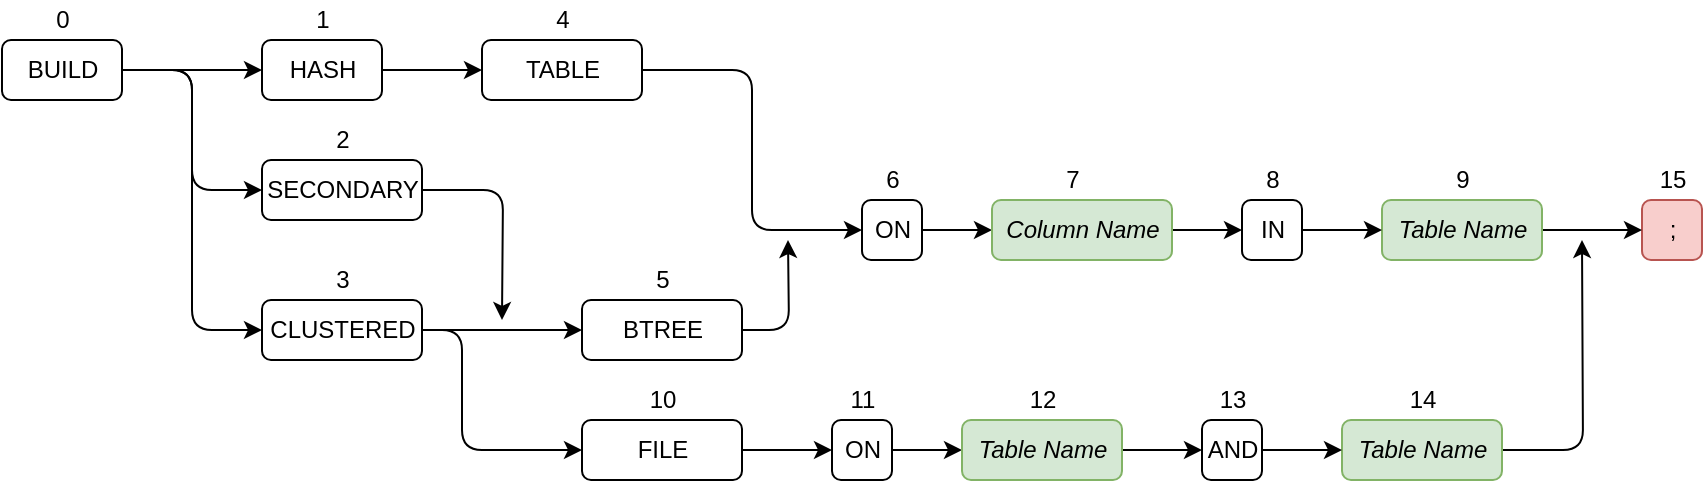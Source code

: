 <mxfile version="13.6.9" type="device"><diagram id="HH97DMklG3GvuwQJtJBX" name="Page-1"><mxGraphModel dx="1422" dy="804" grid="1" gridSize="10" guides="1" tooltips="1" connect="1" arrows="1" fold="1" page="1" pageScale="1" pageWidth="850" pageHeight="1100" math="0" shadow="0"><root><mxCell id="0"/><mxCell id="1" parent="0"/><mxCell id="w54cBLAl5rAkxmdbFsFD-27" style="edgeStyle=orthogonalEdgeStyle;orthogonalLoop=1;jettySize=auto;html=1;exitX=1;exitY=0.5;exitDx=0;exitDy=0;entryX=0;entryY=0.5;entryDx=0;entryDy=0;" parent="1" source="w54cBLAl5rAkxmdbFsFD-1" target="w54cBLAl5rAkxmdbFsFD-110" edge="1"><mxGeometry relative="1" as="geometry"><mxPoint x="190" y="95" as="targetPoint"/></mxGeometry></mxCell><mxCell id="w54cBLAl5rAkxmdbFsFD-126" style="edgeStyle=orthogonalEdgeStyle;orthogonalLoop=1;jettySize=auto;html=1;exitX=1;exitY=0.5;exitDx=0;exitDy=0;entryX=0;entryY=0.5;entryDx=0;entryDy=0;" parent="1" source="w54cBLAl5rAkxmdbFsFD-1" target="w54cBLAl5rAkxmdbFsFD-112" edge="1"><mxGeometry relative="1" as="geometry"/></mxCell><mxCell id="w54cBLAl5rAkxmdbFsFD-127" style="edgeStyle=orthogonalEdgeStyle;orthogonalLoop=1;jettySize=auto;html=1;exitX=1;exitY=0.5;exitDx=0;exitDy=0;entryX=0;entryY=0.5;entryDx=0;entryDy=0;" parent="1" source="w54cBLAl5rAkxmdbFsFD-1" target="w54cBLAl5rAkxmdbFsFD-114" edge="1"><mxGeometry relative="1" as="geometry"/></mxCell><mxCell id="w54cBLAl5rAkxmdbFsFD-1" value="BUILD" style="html=1;rounded=1;" parent="1" vertex="1"><mxGeometry x="40" y="80" width="60" height="30" as="geometry"/></mxCell><mxCell id="w54cBLAl5rAkxmdbFsFD-2" value="0" style="text;html=1;align=center;verticalAlign=middle;resizable=0;points=[];autosize=1;rounded=1;" parent="1" vertex="1"><mxGeometry x="60" y="60" width="20" height="20" as="geometry"/></mxCell><mxCell id="w54cBLAl5rAkxmdbFsFD-29" style="edgeStyle=orthogonalEdgeStyle;orthogonalLoop=1;jettySize=auto;html=1;exitX=1;exitY=0.5;exitDx=0;exitDy=0;" parent="1" source="w54cBLAl5rAkxmdbFsFD-110" edge="1"><mxGeometry relative="1" as="geometry"><mxPoint x="300" y="95" as="sourcePoint"/><mxPoint x="290" y="220" as="targetPoint"/></mxGeometry></mxCell><mxCell id="w54cBLAl5rAkxmdbFsFD-53" value=";" style="html=1;fillColor=#f8cecc;strokeColor=#b85450;rounded=1;" parent="1" vertex="1"><mxGeometry x="860" y="160" width="30" height="30" as="geometry"/></mxCell><mxCell id="w54cBLAl5rAkxmdbFsFD-54" value="15" style="text;html=1;align=center;verticalAlign=middle;resizable=0;points=[];autosize=1;rounded=1;" parent="1" vertex="1"><mxGeometry x="860" y="140" width="30" height="20" as="geometry"/></mxCell><mxCell id="w54cBLAl5rAkxmdbFsFD-76" style="edgeStyle=orthogonalEdgeStyle;orthogonalLoop=1;jettySize=auto;html=1;exitX=1;exitY=0.5;exitDx=0;exitDy=0;entryX=0;entryY=0.5;entryDx=0;entryDy=0;" parent="1" source="w54cBLAl5rAkxmdbFsFD-62" target="w54cBLAl5rAkxmdbFsFD-74" edge="1"><mxGeometry relative="1" as="geometry"><mxPoint x="620" y="175" as="targetPoint"/></mxGeometry></mxCell><mxCell id="w54cBLAl5rAkxmdbFsFD-62" value="ON" style="html=1;rounded=1;" parent="1" vertex="1"><mxGeometry x="470" y="160" width="30" height="30" as="geometry"/></mxCell><mxCell id="w54cBLAl5rAkxmdbFsFD-63" value="6" style="text;html=1;align=center;verticalAlign=middle;resizable=0;points=[];autosize=1;rounded=1;" parent="1" vertex="1"><mxGeometry x="475" y="140" width="20" height="20" as="geometry"/></mxCell><mxCell id="w54cBLAl5rAkxmdbFsFD-209" style="edgeStyle=orthogonalEdgeStyle;orthogonalLoop=1;jettySize=auto;html=1;exitX=1;exitY=0.5;exitDx=0;exitDy=0;entryX=0;entryY=0.5;entryDx=0;entryDy=0;" parent="1" source="w54cBLAl5rAkxmdbFsFD-74" target="w54cBLAl5rAkxmdbFsFD-207" edge="1"><mxGeometry relative="1" as="geometry"/></mxCell><mxCell id="w54cBLAl5rAkxmdbFsFD-74" value="&lt;i&gt;Column Name&lt;/i&gt;" style="html=1;fillColor=#d5e8d4;strokeColor=#82b366;rounded=1;" parent="1" vertex="1"><mxGeometry x="535" y="160" width="90" height="30" as="geometry"/></mxCell><mxCell id="w54cBLAl5rAkxmdbFsFD-75" value="7" style="text;html=1;align=center;verticalAlign=middle;resizable=0;points=[];autosize=1;rounded=1;" parent="1" vertex="1"><mxGeometry x="565" y="140" width="20" height="20" as="geometry"/></mxCell><mxCell id="w54cBLAl5rAkxmdbFsFD-110" value="SECONDARY" style="html=1;rounded=1;" parent="1" vertex="1"><mxGeometry x="170" y="140" width="80" height="30" as="geometry"/></mxCell><mxCell id="w54cBLAl5rAkxmdbFsFD-111" value="2" style="text;html=1;align=center;verticalAlign=middle;resizable=0;points=[];autosize=1;rounded=1;" parent="1" vertex="1"><mxGeometry x="200" y="120" width="20" height="20" as="geometry"/></mxCell><mxCell id="w54cBLAl5rAkxmdbFsFD-190" style="edgeStyle=orthogonalEdgeStyle;orthogonalLoop=1;jettySize=auto;html=1;exitX=1;exitY=0.5;exitDx=0;exitDy=0;entryX=0;entryY=0.5;entryDx=0;entryDy=0;" parent="1" source="w54cBLAl5rAkxmdbFsFD-112" target="w54cBLAl5rAkxmdbFsFD-194" edge="1"><mxGeometry relative="1" as="geometry"><mxPoint x="400" y="75" as="targetPoint"/><Array as="points"><mxPoint x="290" y="225"/><mxPoint x="290" y="225"/></Array></mxGeometry></mxCell><mxCell id="w54cBLAl5rAkxmdbFsFD-198" style="edgeStyle=orthogonalEdgeStyle;orthogonalLoop=1;jettySize=auto;html=1;exitX=1;exitY=0.5;exitDx=0;exitDy=0;entryX=0;entryY=0.5;entryDx=0;entryDy=0;" parent="1" source="w54cBLAl5rAkxmdbFsFD-112" target="w54cBLAl5rAkxmdbFsFD-196" edge="1"><mxGeometry relative="1" as="geometry"><Array as="points"><mxPoint x="270" y="225"/><mxPoint x="270" y="285"/></Array></mxGeometry></mxCell><mxCell id="w54cBLAl5rAkxmdbFsFD-112" value="CLUSTERED" style="html=1;rounded=1;" parent="1" vertex="1"><mxGeometry x="170" y="210" width="80" height="30" as="geometry"/></mxCell><mxCell id="w54cBLAl5rAkxmdbFsFD-113" value="1" style="text;html=1;align=center;verticalAlign=middle;resizable=0;points=[];autosize=1;rounded=1;" parent="1" vertex="1"><mxGeometry x="190" y="60" width="20" height="20" as="geometry"/></mxCell><mxCell id="w54cBLAl5rAkxmdbFsFD-191" style="edgeStyle=orthogonalEdgeStyle;orthogonalLoop=1;jettySize=auto;html=1;exitX=1;exitY=0.5;exitDx=0;exitDy=0;entryX=0;entryY=0.5;entryDx=0;entryDy=0;" parent="1" source="w54cBLAl5rAkxmdbFsFD-114" target="w54cBLAl5rAkxmdbFsFD-201" edge="1"><mxGeometry relative="1" as="geometry"><mxPoint x="380" y="95" as="targetPoint"/><Array as="points"><mxPoint x="260" y="95"/><mxPoint x="260" y="95"/></Array></mxGeometry></mxCell><mxCell id="w54cBLAl5rAkxmdbFsFD-114" value="HASH" style="html=1;rounded=1;" parent="1" vertex="1"><mxGeometry x="170" y="80" width="60" height="30" as="geometry"/></mxCell><mxCell id="w54cBLAl5rAkxmdbFsFD-115" value="3" style="text;html=1;align=center;verticalAlign=middle;resizable=0;points=[];autosize=1;rounded=1;" parent="1" vertex="1"><mxGeometry x="200" y="190" width="20" height="20" as="geometry"/></mxCell><mxCell id="w54cBLAl5rAkxmdbFsFD-203" style="edgeStyle=orthogonalEdgeStyle;orthogonalLoop=1;jettySize=auto;html=1;exitX=1;exitY=0.5;exitDx=0;exitDy=0;" parent="1" source="w54cBLAl5rAkxmdbFsFD-194" edge="1"><mxGeometry relative="1" as="geometry"><mxPoint x="433" y="180" as="targetPoint"/></mxGeometry></mxCell><mxCell id="w54cBLAl5rAkxmdbFsFD-194" value="BTREE" style="html=1;rounded=1;" parent="1" vertex="1"><mxGeometry x="330" y="210" width="80" height="30" as="geometry"/></mxCell><mxCell id="w54cBLAl5rAkxmdbFsFD-195" value="5" style="text;html=1;align=center;verticalAlign=middle;resizable=0;points=[];autosize=1;rounded=1;" parent="1" vertex="1"><mxGeometry x="360" y="190" width="20" height="20" as="geometry"/></mxCell><mxCell id="w54cBLAl5rAkxmdbFsFD-220" style="edgeStyle=orthogonalEdgeStyle;orthogonalLoop=1;jettySize=auto;html=1;exitX=1;exitY=0.5;exitDx=0;exitDy=0;entryX=0;entryY=0.5;entryDx=0;entryDy=0;" parent="1" source="w54cBLAl5rAkxmdbFsFD-196" target="w54cBLAl5rAkxmdbFsFD-212" edge="1"><mxGeometry relative="1" as="geometry"/></mxCell><mxCell id="w54cBLAl5rAkxmdbFsFD-196" value="FILE" style="html=1;rounded=1;" parent="1" vertex="1"><mxGeometry x="330" y="270" width="80" height="30" as="geometry"/></mxCell><mxCell id="w54cBLAl5rAkxmdbFsFD-197" value="10" style="text;html=1;align=center;verticalAlign=middle;resizable=0;points=[];autosize=1;rounded=1;" parent="1" vertex="1"><mxGeometry x="355" y="250" width="30" height="20" as="geometry"/></mxCell><mxCell id="w54cBLAl5rAkxmdbFsFD-204" style="edgeStyle=orthogonalEdgeStyle;orthogonalLoop=1;jettySize=auto;html=1;exitX=1;exitY=0.5;exitDx=0;exitDy=0;entryX=0;entryY=0.5;entryDx=0;entryDy=0;" parent="1" source="w54cBLAl5rAkxmdbFsFD-201" target="w54cBLAl5rAkxmdbFsFD-62" edge="1"><mxGeometry relative="1" as="geometry"/></mxCell><mxCell id="w54cBLAl5rAkxmdbFsFD-201" value="TABLE" style="html=1;rounded=1;" parent="1" vertex="1"><mxGeometry x="280" y="80" width="80" height="30" as="geometry"/></mxCell><mxCell id="w54cBLAl5rAkxmdbFsFD-202" value="4" style="text;html=1;align=center;verticalAlign=middle;resizable=0;points=[];autosize=1;rounded=1;" parent="1" vertex="1"><mxGeometry x="310" y="60" width="20" height="20" as="geometry"/></mxCell><mxCell id="w54cBLAl5rAkxmdbFsFD-211" style="edgeStyle=orthogonalEdgeStyle;orthogonalLoop=1;jettySize=auto;html=1;exitX=1;exitY=0.5;exitDx=0;exitDy=0;entryX=0;entryY=0.5;entryDx=0;entryDy=0;" parent="1" source="w54cBLAl5rAkxmdbFsFD-205" target="w54cBLAl5rAkxmdbFsFD-53" edge="1"><mxGeometry relative="1" as="geometry"/></mxCell><mxCell id="w54cBLAl5rAkxmdbFsFD-205" value="&lt;i&gt;Table Name&lt;/i&gt;" style="html=1;fillColor=#d5e8d4;strokeColor=#82b366;rounded=1;" parent="1" vertex="1"><mxGeometry x="730" y="160" width="80" height="30" as="geometry"/></mxCell><mxCell id="w54cBLAl5rAkxmdbFsFD-206" value="9" style="text;html=1;align=center;verticalAlign=middle;resizable=0;points=[];autosize=1;rounded=1;" parent="1" vertex="1"><mxGeometry x="760" y="140" width="20" height="20" as="geometry"/></mxCell><mxCell id="w54cBLAl5rAkxmdbFsFD-210" style="edgeStyle=orthogonalEdgeStyle;orthogonalLoop=1;jettySize=auto;html=1;exitX=1;exitY=0.5;exitDx=0;exitDy=0;entryX=0;entryY=0.5;entryDx=0;entryDy=0;" parent="1" source="w54cBLAl5rAkxmdbFsFD-207" target="w54cBLAl5rAkxmdbFsFD-205" edge="1"><mxGeometry relative="1" as="geometry"/></mxCell><mxCell id="w54cBLAl5rAkxmdbFsFD-207" value="IN" style="html=1;rounded=1;" parent="1" vertex="1"><mxGeometry x="660" y="160" width="30" height="30" as="geometry"/></mxCell><mxCell id="w54cBLAl5rAkxmdbFsFD-208" value="8" style="text;html=1;align=center;verticalAlign=middle;resizable=0;points=[];autosize=1;rounded=1;" parent="1" vertex="1"><mxGeometry x="665" y="140" width="20" height="20" as="geometry"/></mxCell><mxCell id="w54cBLAl5rAkxmdbFsFD-221" style="edgeStyle=orthogonalEdgeStyle;orthogonalLoop=1;jettySize=auto;html=1;exitX=1;exitY=0.5;exitDx=0;exitDy=0;entryX=0;entryY=0.5;entryDx=0;entryDy=0;" parent="1" source="w54cBLAl5rAkxmdbFsFD-212" target="w54cBLAl5rAkxmdbFsFD-214" edge="1"><mxGeometry relative="1" as="geometry"/></mxCell><mxCell id="w54cBLAl5rAkxmdbFsFD-212" value="ON" style="html=1;rounded=1;" parent="1" vertex="1"><mxGeometry x="455" y="270" width="30" height="30" as="geometry"/></mxCell><mxCell id="w54cBLAl5rAkxmdbFsFD-213" value="11" style="text;html=1;align=center;verticalAlign=middle;resizable=0;points=[];autosize=1;rounded=1;" parent="1" vertex="1"><mxGeometry x="455" y="250" width="30" height="20" as="geometry"/></mxCell><mxCell id="w54cBLAl5rAkxmdbFsFD-222" style="edgeStyle=orthogonalEdgeStyle;orthogonalLoop=1;jettySize=auto;html=1;exitX=1;exitY=0.5;exitDx=0;exitDy=0;entryX=0;entryY=0.5;entryDx=0;entryDy=0;" parent="1" source="w54cBLAl5rAkxmdbFsFD-214" target="w54cBLAl5rAkxmdbFsFD-218" edge="1"><mxGeometry relative="1" as="geometry"/></mxCell><mxCell id="w54cBLAl5rAkxmdbFsFD-214" value="&lt;i&gt;Table Name&lt;/i&gt;" style="html=1;fillColor=#d5e8d4;strokeColor=#82b366;rounded=1;" parent="1" vertex="1"><mxGeometry x="520" y="270" width="80" height="30" as="geometry"/></mxCell><mxCell id="w54cBLAl5rAkxmdbFsFD-215" value="12" style="text;html=1;align=center;verticalAlign=middle;resizable=0;points=[];autosize=1;rounded=1;" parent="1" vertex="1"><mxGeometry x="545" y="250" width="30" height="20" as="geometry"/></mxCell><mxCell id="zTgZ4qmZ-CqFuH5hgibo-1" style="edgeStyle=orthogonalEdgeStyle;rounded=1;orthogonalLoop=1;jettySize=auto;html=1;exitX=1;exitY=0.5;exitDx=0;exitDy=0;" edge="1" parent="1" source="w54cBLAl5rAkxmdbFsFD-216"><mxGeometry relative="1" as="geometry"><mxPoint x="830" y="180" as="targetPoint"/></mxGeometry></mxCell><mxCell id="w54cBLAl5rAkxmdbFsFD-216" value="&lt;i&gt;Table Name&lt;/i&gt;" style="html=1;fillColor=#d5e8d4;strokeColor=#82b366;rounded=1;" parent="1" vertex="1"><mxGeometry x="710" y="270" width="80" height="30" as="geometry"/></mxCell><mxCell id="w54cBLAl5rAkxmdbFsFD-217" value="14" style="text;html=1;align=center;verticalAlign=middle;resizable=0;points=[];autosize=1;rounded=1;" parent="1" vertex="1"><mxGeometry x="735" y="250" width="30" height="20" as="geometry"/></mxCell><mxCell id="w54cBLAl5rAkxmdbFsFD-223" style="edgeStyle=orthogonalEdgeStyle;orthogonalLoop=1;jettySize=auto;html=1;exitX=1;exitY=0.5;exitDx=0;exitDy=0;entryX=0;entryY=0.5;entryDx=0;entryDy=0;" parent="1" source="w54cBLAl5rAkxmdbFsFD-218" target="w54cBLAl5rAkxmdbFsFD-216" edge="1"><mxGeometry relative="1" as="geometry"/></mxCell><mxCell id="w54cBLAl5rAkxmdbFsFD-218" value="AND" style="html=1;rounded=1;" parent="1" vertex="1"><mxGeometry x="640" y="270" width="30" height="30" as="geometry"/></mxCell><mxCell id="w54cBLAl5rAkxmdbFsFD-219" value="13" style="text;html=1;align=center;verticalAlign=middle;resizable=0;points=[];autosize=1;rounded=1;" parent="1" vertex="1"><mxGeometry x="640" y="250" width="30" height="20" as="geometry"/></mxCell></root></mxGraphModel></diagram></mxfile>